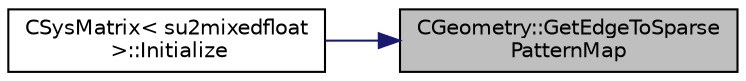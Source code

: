 digraph "CGeometry::GetEdgeToSparsePatternMap"
{
 // LATEX_PDF_SIZE
  edge [fontname="Helvetica",fontsize="10",labelfontname="Helvetica",labelfontsize="10"];
  node [fontname="Helvetica",fontsize="10",shape=record];
  rankdir="RL";
  Node1 [label="CGeometry::GetEdgeToSparse\lPatternMap",height=0.2,width=0.4,color="black", fillcolor="grey75", style="filled", fontcolor="black",tooltip="Get the edge to sparse pattern map."];
  Node1 -> Node2 [dir="back",color="midnightblue",fontsize="10",style="solid",fontname="Helvetica"];
  Node2 [label="CSysMatrix\< su2mixedfloat\l \>::Initialize",height=0.2,width=0.4,color="black", fillcolor="white", style="filled",URL="$classCSysMatrix.html#ae17220ac30c2abcc7fdd3c5dc8f04571",tooltip="Initializes the sparse matrix."];
}
